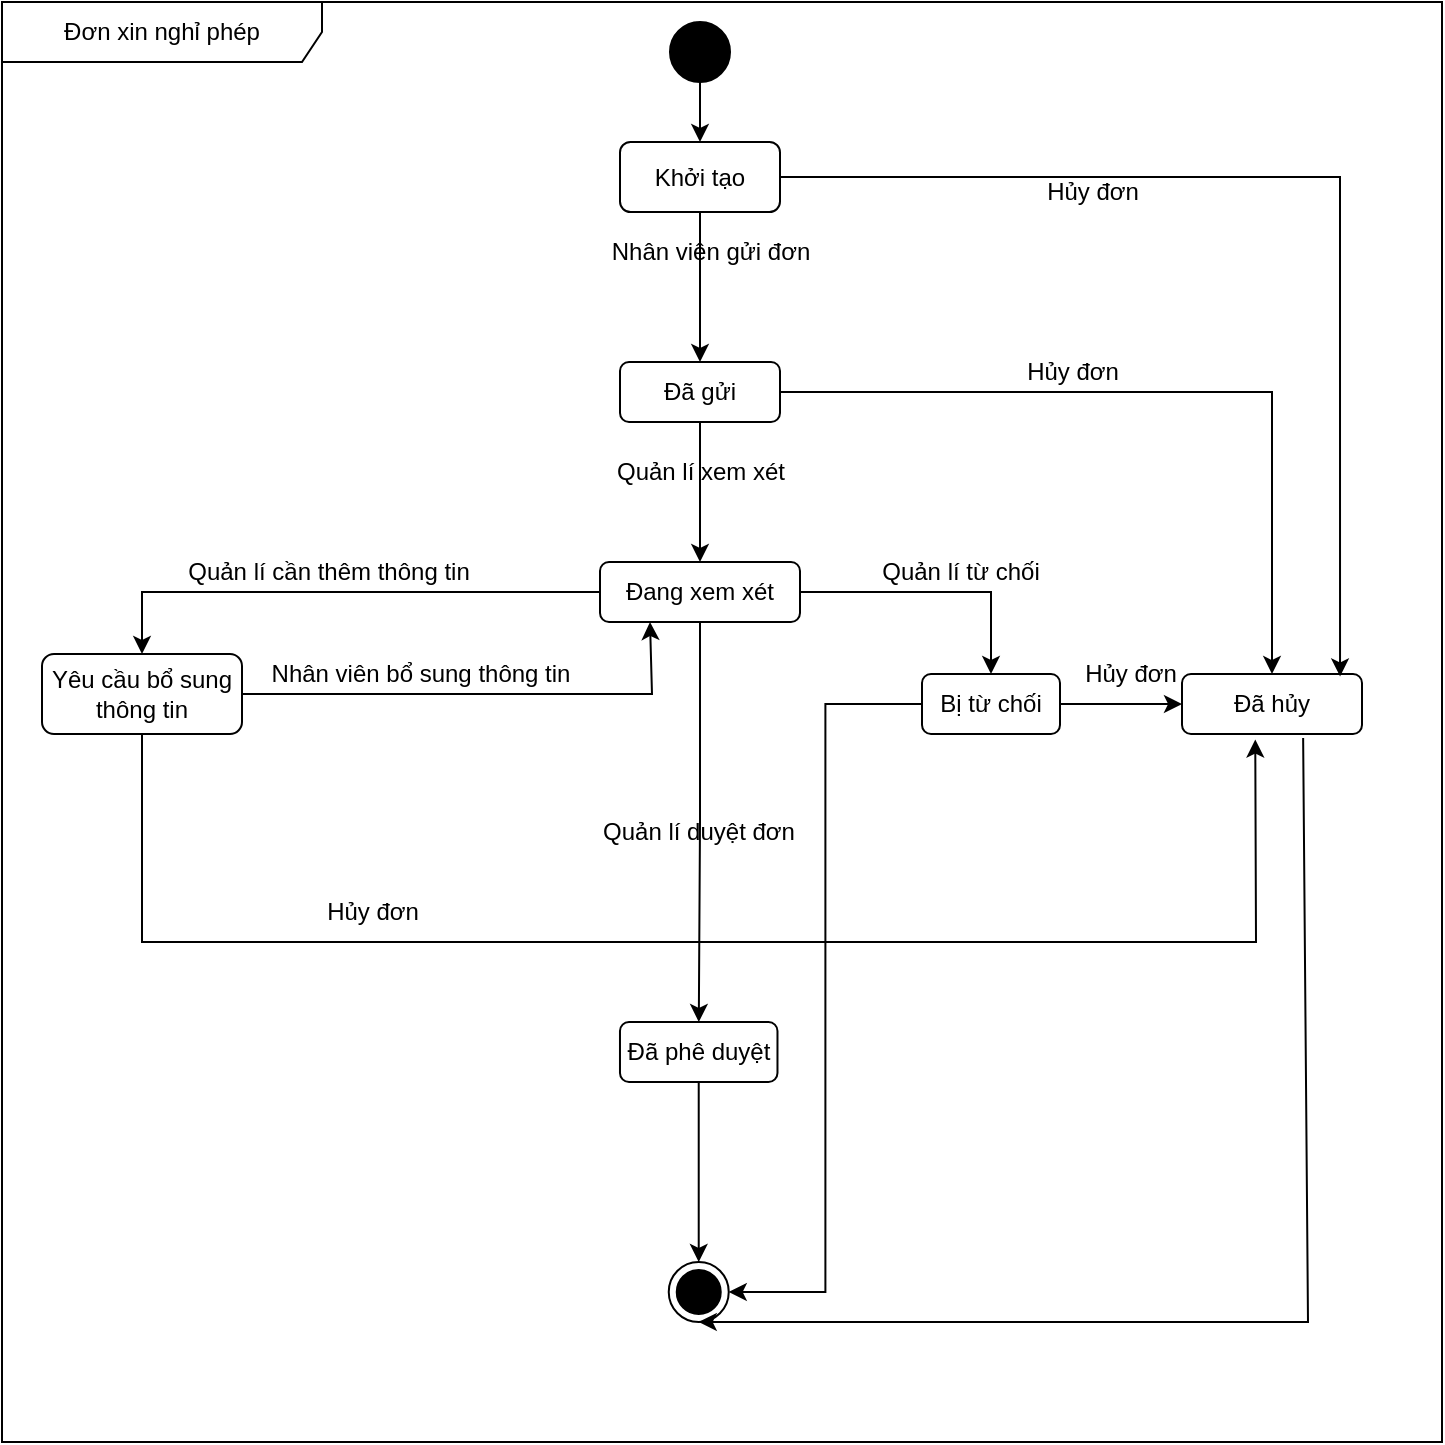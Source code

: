 <mxfile version="26.3.0">
  <diagram name="Trang-1" id="fwzblSnmZVpL71ZOIMsa">
    <mxGraphModel dx="1281" dy="1731" grid="1" gridSize="10" guides="1" tooltips="1" connect="1" arrows="1" fold="1" page="1" pageScale="1" pageWidth="827" pageHeight="1169" math="0" shadow="0">
      <root>
        <mxCell id="0" />
        <mxCell id="1" parent="0" />
        <mxCell id="VfObI5IF9muUUuVanHOG-1" value="Đơn xin nghỉ phép" style="shape=umlFrame;whiteSpace=wrap;html=1;pointerEvents=0;recursiveResize=0;container=1;collapsible=0;width=160;" vertex="1" parent="1">
          <mxGeometry x="107" y="-1070" width="720" height="720" as="geometry" />
        </mxCell>
        <mxCell id="VfObI5IF9muUUuVanHOG-2" value="" style="ellipse;html=1;shape=endState;fillColor=strokeColor;" vertex="1" parent="VfObI5IF9muUUuVanHOG-1">
          <mxGeometry x="333.37" y="630" width="30" height="30" as="geometry" />
        </mxCell>
        <mxCell id="VfObI5IF9muUUuVanHOG-39" value="" style="edgeStyle=orthogonalEdgeStyle;rounded=0;orthogonalLoop=1;jettySize=auto;html=1;exitX=0.5;exitY=1;exitDx=0;exitDy=0;" edge="1" parent="VfObI5IF9muUUuVanHOG-1" source="VfObI5IF9muUUuVanHOG-3" target="VfObI5IF9muUUuVanHOG-15">
          <mxGeometry relative="1" as="geometry" />
        </mxCell>
        <mxCell id="VfObI5IF9muUUuVanHOG-3" value="" style="ellipse;fillColor=strokeColor;html=1;" vertex="1" parent="VfObI5IF9muUUuVanHOG-1">
          <mxGeometry x="334" y="10" width="30" height="30" as="geometry" />
        </mxCell>
        <mxCell id="VfObI5IF9muUUuVanHOG-22" style="edgeStyle=orthogonalEdgeStyle;rounded=0;orthogonalLoop=1;jettySize=auto;html=1;entryX=0.5;entryY=0;entryDx=0;entryDy=0;exitX=0.5;exitY=1;exitDx=0;exitDy=0;" edge="1" parent="VfObI5IF9muUUuVanHOG-1" source="VfObI5IF9muUUuVanHOG-4" target="VfObI5IF9muUUuVanHOG-65">
          <mxGeometry relative="1" as="geometry">
            <mxPoint x="350" y="270" as="targetPoint" />
          </mxGeometry>
        </mxCell>
        <mxCell id="VfObI5IF9muUUuVanHOG-4" value="Đã gửi" style="rounded=1;whiteSpace=wrap;html=1;" vertex="1" parent="VfObI5IF9muUUuVanHOG-1">
          <mxGeometry x="309" y="180" width="80" height="30" as="geometry" />
        </mxCell>
        <mxCell id="VfObI5IF9muUUuVanHOG-24" style="edgeStyle=orthogonalEdgeStyle;rounded=0;orthogonalLoop=1;jettySize=auto;html=1;entryX=0.5;entryY=0;entryDx=0;entryDy=0;" edge="1" parent="VfObI5IF9muUUuVanHOG-1" source="VfObI5IF9muUUuVanHOG-65" target="VfObI5IF9muUUuVanHOG-11">
          <mxGeometry relative="1" as="geometry">
            <mxPoint x="350" y="300" as="sourcePoint" />
          </mxGeometry>
        </mxCell>
        <mxCell id="VfObI5IF9muUUuVanHOG-25" style="edgeStyle=orthogonalEdgeStyle;rounded=0;orthogonalLoop=1;jettySize=auto;html=1;entryX=0.5;entryY=0;entryDx=0;entryDy=0;exitX=0;exitY=0.5;exitDx=0;exitDy=0;" edge="1" parent="VfObI5IF9muUUuVanHOG-1" source="VfObI5IF9muUUuVanHOG-65" target="VfObI5IF9muUUuVanHOG-9">
          <mxGeometry relative="1" as="geometry">
            <mxPoint x="310" y="285" as="sourcePoint" />
          </mxGeometry>
        </mxCell>
        <mxCell id="VfObI5IF9muUUuVanHOG-21" style="edgeStyle=orthogonalEdgeStyle;rounded=0;orthogonalLoop=1;jettySize=auto;html=1;entryX=0.5;entryY=0;entryDx=0;entryDy=0;" edge="1" parent="VfObI5IF9muUUuVanHOG-1" source="VfObI5IF9muUUuVanHOG-15" target="VfObI5IF9muUUuVanHOG-4">
          <mxGeometry relative="1" as="geometry" />
        </mxCell>
        <mxCell id="VfObI5IF9muUUuVanHOG-15" value="Khởi tạo" style="rounded=1;whiteSpace=wrap;html=1;" vertex="1" parent="VfObI5IF9muUUuVanHOG-1">
          <mxGeometry x="309" y="70" width="80" height="35" as="geometry" />
        </mxCell>
        <mxCell id="VfObI5IF9muUUuVanHOG-9" value="Yêu cầu bổ sung thông tin" style="rounded=1;whiteSpace=wrap;html=1;" vertex="1" parent="VfObI5IF9muUUuVanHOG-1">
          <mxGeometry x="20" y="326" width="100" height="40" as="geometry" />
        </mxCell>
        <mxCell id="VfObI5IF9muUUuVanHOG-10" value="Đã phê duyệt" style="rounded=1;whiteSpace=wrap;html=1;" vertex="1" parent="VfObI5IF9muUUuVanHOG-1">
          <mxGeometry x="308.99" y="510" width="78.75" height="30" as="geometry" />
        </mxCell>
        <mxCell id="VfObI5IF9muUUuVanHOG-48" style="edgeStyle=orthogonalEdgeStyle;rounded=0;orthogonalLoop=1;jettySize=auto;html=1;entryX=0;entryY=0.5;entryDx=0;entryDy=0;exitX=1;exitY=0.5;exitDx=0;exitDy=0;" edge="1" parent="VfObI5IF9muUUuVanHOG-1" source="VfObI5IF9muUUuVanHOG-11" target="VfObI5IF9muUUuVanHOG-13">
          <mxGeometry relative="1" as="geometry">
            <mxPoint x="372" y="353" as="sourcePoint" />
          </mxGeometry>
        </mxCell>
        <mxCell id="VfObI5IF9muUUuVanHOG-13" value="Đã hủy" style="rounded=1;whiteSpace=wrap;html=1;" vertex="1" parent="VfObI5IF9muUUuVanHOG-1">
          <mxGeometry x="590" y="336" width="90" height="30" as="geometry" />
        </mxCell>
        <mxCell id="VfObI5IF9muUUuVanHOG-18" style="edgeStyle=orthogonalEdgeStyle;rounded=0;orthogonalLoop=1;jettySize=auto;html=1;exitX=0.5;exitY=1;exitDx=0;exitDy=0;" edge="1" parent="VfObI5IF9muUUuVanHOG-1" source="VfObI5IF9muUUuVanHOG-2" target="VfObI5IF9muUUuVanHOG-2">
          <mxGeometry relative="1" as="geometry" />
        </mxCell>
        <mxCell id="VfObI5IF9muUUuVanHOG-36" style="edgeStyle=orthogonalEdgeStyle;rounded=0;orthogonalLoop=1;jettySize=auto;html=1;exitX=1;exitY=0;exitDx=0;exitDy=0;entryX=0;entryY=0;entryDx=0;entryDy=0;" edge="1" parent="VfObI5IF9muUUuVanHOG-1" source="VfObI5IF9muUUuVanHOG-3" target="VfObI5IF9muUUuVanHOG-3">
          <mxGeometry relative="1" as="geometry" />
        </mxCell>
        <mxCell id="VfObI5IF9muUUuVanHOG-45" style="edgeStyle=orthogonalEdgeStyle;rounded=0;orthogonalLoop=1;jettySize=auto;html=1;entryX=0.878;entryY=0.04;entryDx=0;entryDy=0;entryPerimeter=0;" edge="1" parent="VfObI5IF9muUUuVanHOG-1" source="VfObI5IF9muUUuVanHOG-15" target="VfObI5IF9muUUuVanHOG-13">
          <mxGeometry relative="1" as="geometry" />
        </mxCell>
        <mxCell id="VfObI5IF9muUUuVanHOG-46" style="edgeStyle=orthogonalEdgeStyle;rounded=0;orthogonalLoop=1;jettySize=auto;html=1;entryX=0.5;entryY=0;entryDx=0;entryDy=0;" edge="1" parent="VfObI5IF9muUUuVanHOG-1" source="VfObI5IF9muUUuVanHOG-4" target="VfObI5IF9muUUuVanHOG-13">
          <mxGeometry relative="1" as="geometry" />
        </mxCell>
        <mxCell id="VfObI5IF9muUUuVanHOG-94" style="edgeStyle=orthogonalEdgeStyle;rounded=0;orthogonalLoop=1;jettySize=auto;html=1;entryX=1;entryY=0.5;entryDx=0;entryDy=0;" edge="1" parent="VfObI5IF9muUUuVanHOG-1" source="VfObI5IF9muUUuVanHOG-11" target="VfObI5IF9muUUuVanHOG-2">
          <mxGeometry relative="1" as="geometry" />
        </mxCell>
        <mxCell id="VfObI5IF9muUUuVanHOG-11" value="Bị từ chối" style="rounded=1;whiteSpace=wrap;html=1;" vertex="1" parent="VfObI5IF9muUUuVanHOG-1">
          <mxGeometry x="460" y="336" width="69" height="30" as="geometry" />
        </mxCell>
        <mxCell id="VfObI5IF9muUUuVanHOG-57" value="" style="endArrow=classic;html=1;rounded=0;entryX=0.5;entryY=1;entryDx=0;entryDy=0;exitX=0.673;exitY=1.067;exitDx=0;exitDy=0;exitPerimeter=0;" edge="1" parent="VfObI5IF9muUUuVanHOG-1" source="VfObI5IF9muUUuVanHOG-13" target="VfObI5IF9muUUuVanHOG-2">
          <mxGeometry width="50" height="50" relative="1" as="geometry">
            <mxPoint x="660" y="310" as="sourcePoint" />
            <mxPoint x="398.38" y="560" as="targetPoint" />
            <Array as="points">
              <mxPoint x="653" y="660" />
              <mxPoint x="533" y="660" />
            </Array>
          </mxGeometry>
        </mxCell>
        <mxCell id="VfObI5IF9muUUuVanHOG-69" style="edgeStyle=orthogonalEdgeStyle;rounded=0;orthogonalLoop=1;jettySize=auto;html=1;" edge="1" parent="VfObI5IF9muUUuVanHOG-1" source="VfObI5IF9muUUuVanHOG-65" target="VfObI5IF9muUUuVanHOG-10">
          <mxGeometry relative="1" as="geometry" />
        </mxCell>
        <mxCell id="VfObI5IF9muUUuVanHOG-65" value="Đang xem xét" style="rounded=1;whiteSpace=wrap;html=1;" vertex="1" parent="VfObI5IF9muUUuVanHOG-1">
          <mxGeometry x="299" y="280" width="100" height="30" as="geometry" />
        </mxCell>
        <mxCell id="VfObI5IF9muUUuVanHOG-68" value="" style="endArrow=classic;html=1;rounded=0;exitX=0.5;exitY=1;exitDx=0;exitDy=0;entryX=0.407;entryY=1.093;entryDx=0;entryDy=0;entryPerimeter=0;" edge="1" parent="VfObI5IF9muUUuVanHOG-1" source="VfObI5IF9muUUuVanHOG-9" target="VfObI5IF9muUUuVanHOG-13">
          <mxGeometry width="50" height="50" relative="1" as="geometry">
            <mxPoint x="290" y="500" as="sourcePoint" />
            <mxPoint x="630" y="370" as="targetPoint" />
            <Array as="points">
              <mxPoint x="70" y="470" />
              <mxPoint x="627" y="470" />
            </Array>
          </mxGeometry>
        </mxCell>
        <mxCell id="VfObI5IF9muUUuVanHOG-70" value="" style="endArrow=classic;html=1;rounded=0;exitX=1;exitY=0.5;exitDx=0;exitDy=0;entryX=0.25;entryY=1;entryDx=0;entryDy=0;" edge="1" parent="VfObI5IF9muUUuVanHOG-1" source="VfObI5IF9muUUuVanHOG-9" target="VfObI5IF9muUUuVanHOG-65">
          <mxGeometry width="50" height="50" relative="1" as="geometry">
            <mxPoint x="290" y="400" as="sourcePoint" />
            <mxPoint x="340" y="350" as="targetPoint" />
            <Array as="points">
              <mxPoint x="325" y="346" />
            </Array>
          </mxGeometry>
        </mxCell>
        <mxCell id="VfObI5IF9muUUuVanHOG-73" value="Nhân viên gửi đơn" style="text;html=1;align=center;verticalAlign=middle;resizable=0;points=[];autosize=1;strokeColor=none;fillColor=none;" vertex="1" parent="VfObI5IF9muUUuVanHOG-1">
          <mxGeometry x="294" y="110" width="120" height="30" as="geometry" />
        </mxCell>
        <mxCell id="VfObI5IF9muUUuVanHOG-78" value="Hủy đơn" style="text;html=1;align=center;verticalAlign=middle;resizable=0;points=[];autosize=1;strokeColor=none;fillColor=none;" vertex="1" parent="VfObI5IF9muUUuVanHOG-1">
          <mxGeometry x="510" y="80" width="70" height="30" as="geometry" />
        </mxCell>
        <mxCell id="VfObI5IF9muUUuVanHOG-77" value="Hủy đơn" style="text;html=1;align=center;verticalAlign=middle;resizable=0;points=[];autosize=1;strokeColor=none;fillColor=none;" vertex="1" parent="VfObI5IF9muUUuVanHOG-1">
          <mxGeometry x="500" y="170" width="70" height="30" as="geometry" />
        </mxCell>
        <mxCell id="VfObI5IF9muUUuVanHOG-76" value="Hủy đơn" style="text;html=1;align=center;verticalAlign=middle;resizable=0;points=[];autosize=1;strokeColor=none;fillColor=none;" vertex="1" parent="VfObI5IF9muUUuVanHOG-1">
          <mxGeometry x="529" y="321" width="70" height="30" as="geometry" />
        </mxCell>
        <mxCell id="VfObI5IF9muUUuVanHOG-75" value="Hủy đơn" style="text;html=1;align=center;verticalAlign=middle;resizable=0;points=[];autosize=1;strokeColor=none;fillColor=none;" vertex="1" parent="VfObI5IF9muUUuVanHOG-1">
          <mxGeometry x="150" y="440" width="70" height="30" as="geometry" />
        </mxCell>
        <mxCell id="VfObI5IF9muUUuVanHOG-81" value="Quản lí xem xét" style="text;html=1;align=center;verticalAlign=middle;resizable=0;points=[];autosize=1;strokeColor=none;fillColor=none;" vertex="1" parent="VfObI5IF9muUUuVanHOG-1">
          <mxGeometry x="294" y="220" width="110" height="30" as="geometry" />
        </mxCell>
        <mxCell id="VfObI5IF9muUUuVanHOG-82" value="Quản lí duyệt đơn" style="text;html=1;align=center;verticalAlign=middle;resizable=0;points=[];autosize=1;strokeColor=none;fillColor=none;" vertex="1" parent="VfObI5IF9muUUuVanHOG-1">
          <mxGeometry x="288.37" y="400" width="120" height="30" as="geometry" />
        </mxCell>
        <mxCell id="VfObI5IF9muUUuVanHOG-83" value="Quản lí cần thêm thông tin" style="text;html=1;align=center;verticalAlign=middle;resizable=0;points=[];autosize=1;strokeColor=none;fillColor=none;" vertex="1" parent="VfObI5IF9muUUuVanHOG-1">
          <mxGeometry x="83" y="270" width="160" height="30" as="geometry" />
        </mxCell>
        <mxCell id="VfObI5IF9muUUuVanHOG-84" value="Quản lí từ chối" style="text;html=1;align=center;verticalAlign=middle;resizable=0;points=[];autosize=1;strokeColor=none;fillColor=none;" vertex="1" parent="VfObI5IF9muUUuVanHOG-1">
          <mxGeometry x="429" y="270" width="100" height="30" as="geometry" />
        </mxCell>
        <mxCell id="VfObI5IF9muUUuVanHOG-85" value="Nhân viên bổ sung thông tin" style="text;html=1;align=center;verticalAlign=middle;resizable=0;points=[];autosize=1;strokeColor=none;fillColor=none;" vertex="1" parent="VfObI5IF9muUUuVanHOG-1">
          <mxGeometry x="124" y="321" width="170" height="30" as="geometry" />
        </mxCell>
        <mxCell id="VfObI5IF9muUUuVanHOG-93" value="" style="endArrow=classic;html=1;rounded=0;exitX=0.5;exitY=1;exitDx=0;exitDy=0;entryX=0.5;entryY=0;entryDx=0;entryDy=0;" edge="1" parent="VfObI5IF9muUUuVanHOG-1" source="VfObI5IF9muUUuVanHOG-10" target="VfObI5IF9muUUuVanHOG-2">
          <mxGeometry width="50" height="50" relative="1" as="geometry">
            <mxPoint x="293" y="560" as="sourcePoint" />
            <mxPoint x="343" y="510" as="targetPoint" />
            <Array as="points" />
          </mxGeometry>
        </mxCell>
      </root>
    </mxGraphModel>
  </diagram>
</mxfile>
